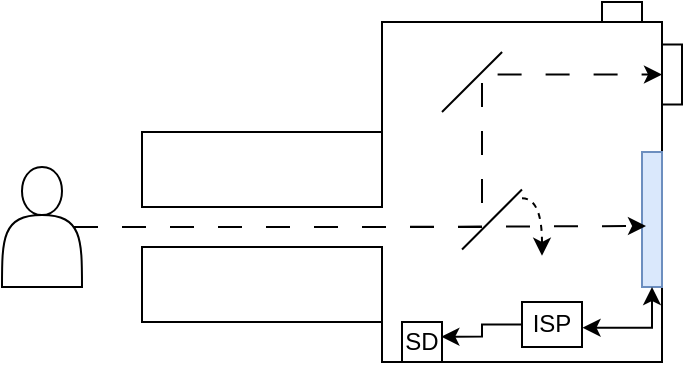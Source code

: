 <mxfile version="24.7.17">
  <diagram name="Page-1" id="xl1zmyw-4XcN1T0yQS5G">
    <mxGraphModel dx="437" dy="323" grid="1" gridSize="10" guides="1" tooltips="1" connect="1" arrows="1" fold="1" page="1" pageScale="1" pageWidth="850" pageHeight="1100" math="0" shadow="0">
      <root>
        <mxCell id="0" />
        <mxCell id="1" parent="0" />
        <mxCell id="jvnhEjSs0aemlDB3R8eL-2" value="" style="whiteSpace=wrap;html=1;" vertex="1" parent="1">
          <mxGeometry x="310" y="355" width="120" height="95" as="geometry" />
        </mxCell>
        <mxCell id="jvnhEjSs0aemlDB3R8eL-34" value="" style="whiteSpace=wrap;html=1;" vertex="1" parent="1">
          <mxGeometry x="310" y="392.5" width="120" height="20" as="geometry" />
        </mxCell>
        <mxCell id="jvnhEjSs0aemlDB3R8eL-1" value="" style="whiteSpace=wrap;html=1;" vertex="1" parent="1">
          <mxGeometry x="430" y="300" width="140" height="170" as="geometry" />
        </mxCell>
        <mxCell id="jvnhEjSs0aemlDB3R8eL-6" value="" style="endArrow=none;html=1;rounded=0;" edge="1" parent="1">
          <mxGeometry width="50" height="50" relative="1" as="geometry">
            <mxPoint x="470.02" y="413.75" as="sourcePoint" />
            <mxPoint x="499.98" y="383.75" as="targetPoint" />
          </mxGeometry>
        </mxCell>
        <mxCell id="jvnhEjSs0aemlDB3R8eL-8" value="" style="endArrow=none;html=1;rounded=0;entryX=0.435;entryY=0.118;entryDx=0;entryDy=0;entryPerimeter=0;" edge="1" parent="1">
          <mxGeometry width="50" height="50" relative="1" as="geometry">
            <mxPoint x="460" y="344.97" as="sourcePoint" />
            <mxPoint x="490.05" y="315.03" as="targetPoint" />
          </mxGeometry>
        </mxCell>
        <mxCell id="jvnhEjSs0aemlDB3R8eL-9" value="" style="rounded=0;whiteSpace=wrap;html=1;" vertex="1" parent="1">
          <mxGeometry x="570" y="311.25" width="10" height="30" as="geometry" />
        </mxCell>
        <mxCell id="jvnhEjSs0aemlDB3R8eL-11" value="" style="rounded=0;whiteSpace=wrap;html=1;fillColor=#dae8fc;strokeColor=#6c8ebf;" vertex="1" parent="1">
          <mxGeometry x="560" y="365" width="10" height="67.5" as="geometry" />
        </mxCell>
        <mxCell id="jvnhEjSs0aemlDB3R8eL-12" value="" style="shape=actor;whiteSpace=wrap;html=1;" vertex="1" parent="1">
          <mxGeometry x="240" y="372.5" width="40" height="60" as="geometry" />
        </mxCell>
        <mxCell id="jvnhEjSs0aemlDB3R8eL-19" value="" style="curved=1;endArrow=classic;html=1;rounded=0;edgeStyle=orthogonalEdgeStyle;dashed=1;" edge="1" parent="1">
          <mxGeometry width="50" height="50" relative="1" as="geometry">
            <mxPoint x="500" y="388.08" as="sourcePoint" />
            <mxPoint x="510" y="416.92" as="targetPoint" />
            <Array as="points">
              <mxPoint x="510" y="387.92" />
              <mxPoint x="510" y="416.92" />
            </Array>
          </mxGeometry>
        </mxCell>
        <mxCell id="jvnhEjSs0aemlDB3R8eL-21" value="ISP" style="rounded=0;whiteSpace=wrap;html=1;" vertex="1" parent="1">
          <mxGeometry x="500" y="440" width="30" height="22.5" as="geometry" />
        </mxCell>
        <mxCell id="jvnhEjSs0aemlDB3R8eL-22" value="SD" style="rounded=0;whiteSpace=wrap;html=1;" vertex="1" parent="1">
          <mxGeometry x="440" y="450" width="20" height="20" as="geometry" />
        </mxCell>
        <mxCell id="jvnhEjSs0aemlDB3R8eL-23" style="edgeStyle=orthogonalEdgeStyle;rounded=0;orthogonalLoop=1;jettySize=auto;html=1;exitX=0.5;exitY=1;exitDx=0;exitDy=0;entryX=1.009;entryY=0.572;entryDx=0;entryDy=0;entryPerimeter=0;startArrow=classic;startFill=1;" edge="1" parent="1" source="jvnhEjSs0aemlDB3R8eL-11" target="jvnhEjSs0aemlDB3R8eL-21">
          <mxGeometry relative="1" as="geometry" />
        </mxCell>
        <mxCell id="jvnhEjSs0aemlDB3R8eL-24" style="edgeStyle=orthogonalEdgeStyle;rounded=0;orthogonalLoop=1;jettySize=auto;html=1;entryX=0.984;entryY=0.367;entryDx=0;entryDy=0;entryPerimeter=0;" edge="1" parent="1" source="jvnhEjSs0aemlDB3R8eL-21" target="jvnhEjSs0aemlDB3R8eL-22">
          <mxGeometry relative="1" as="geometry" />
        </mxCell>
        <mxCell id="jvnhEjSs0aemlDB3R8eL-26" value="" style="rounded=0;whiteSpace=wrap;html=1;" vertex="1" parent="1">
          <mxGeometry x="540" y="290" width="20" height="10" as="geometry" />
        </mxCell>
        <mxCell id="jvnhEjSs0aemlDB3R8eL-37" value="" style="whiteSpace=wrap;html=1;strokeColor=none;" vertex="1" parent="1">
          <mxGeometry x="425" y="393" width="6" height="19" as="geometry" />
        </mxCell>
        <mxCell id="jvnhEjSs0aemlDB3R8eL-39" value="" style="whiteSpace=wrap;html=1;strokeColor=none;" vertex="1" parent="1">
          <mxGeometry x="302" y="393" width="9" height="19" as="geometry" />
        </mxCell>
        <mxCell id="jvnhEjSs0aemlDB3R8eL-42" style="edgeStyle=orthogonalEdgeStyle;rounded=0;orthogonalLoop=1;jettySize=auto;html=1;exitX=0.9;exitY=0.5;exitDx=0;exitDy=0;exitPerimeter=0;entryX=0.2;entryY=0.548;entryDx=0;entryDy=0;entryPerimeter=0;dashed=1;dashPattern=12 12;" edge="1" parent="1" source="jvnhEjSs0aemlDB3R8eL-12" target="jvnhEjSs0aemlDB3R8eL-11">
          <mxGeometry relative="1" as="geometry" />
        </mxCell>
        <mxCell id="jvnhEjSs0aemlDB3R8eL-41" style="edgeStyle=orthogonalEdgeStyle;rounded=0;orthogonalLoop=1;jettySize=auto;html=1;exitX=0.9;exitY=0.5;exitDx=0;exitDy=0;exitPerimeter=0;entryX=0;entryY=0.5;entryDx=0;entryDy=0;dashed=1;dashPattern=12 12;" edge="1" parent="1" source="jvnhEjSs0aemlDB3R8eL-12" target="jvnhEjSs0aemlDB3R8eL-9">
          <mxGeometry relative="1" as="geometry">
            <Array as="points">
              <mxPoint x="480" y="403" />
              <mxPoint x="480" y="326" />
            </Array>
          </mxGeometry>
        </mxCell>
      </root>
    </mxGraphModel>
  </diagram>
</mxfile>
